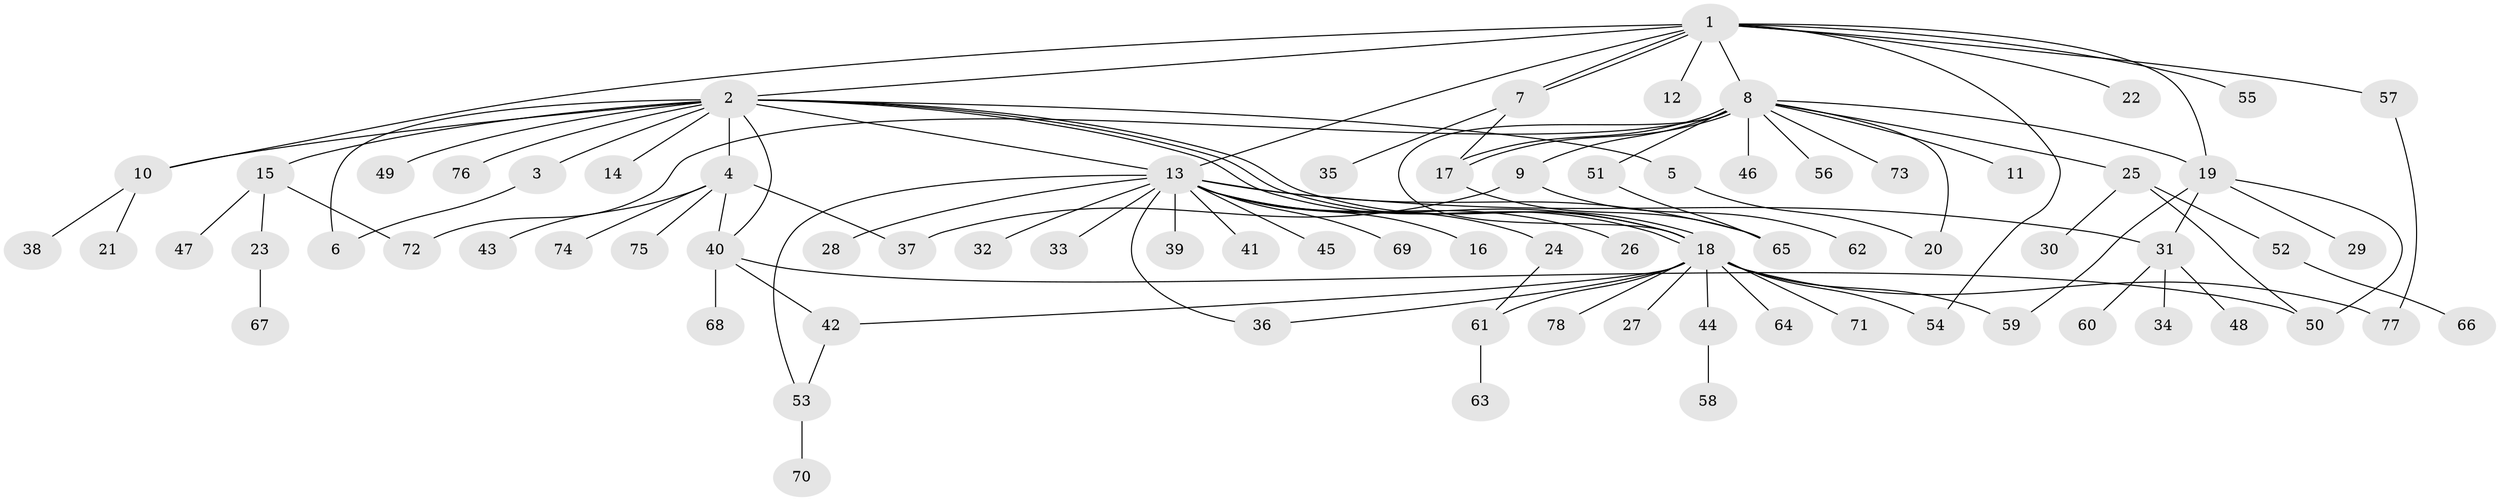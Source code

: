 // Generated by graph-tools (version 1.1) at 2025/26/03/09/25 03:26:05]
// undirected, 78 vertices, 104 edges
graph export_dot {
graph [start="1"]
  node [color=gray90,style=filled];
  1;
  2;
  3;
  4;
  5;
  6;
  7;
  8;
  9;
  10;
  11;
  12;
  13;
  14;
  15;
  16;
  17;
  18;
  19;
  20;
  21;
  22;
  23;
  24;
  25;
  26;
  27;
  28;
  29;
  30;
  31;
  32;
  33;
  34;
  35;
  36;
  37;
  38;
  39;
  40;
  41;
  42;
  43;
  44;
  45;
  46;
  47;
  48;
  49;
  50;
  51;
  52;
  53;
  54;
  55;
  56;
  57;
  58;
  59;
  60;
  61;
  62;
  63;
  64;
  65;
  66;
  67;
  68;
  69;
  70;
  71;
  72;
  73;
  74;
  75;
  76;
  77;
  78;
  1 -- 2;
  1 -- 7;
  1 -- 7;
  1 -- 8;
  1 -- 10;
  1 -- 12;
  1 -- 13;
  1 -- 19;
  1 -- 22;
  1 -- 54;
  1 -- 55;
  1 -- 57;
  2 -- 3;
  2 -- 4;
  2 -- 5;
  2 -- 6;
  2 -- 10;
  2 -- 13;
  2 -- 14;
  2 -- 15;
  2 -- 18;
  2 -- 18;
  2 -- 18;
  2 -- 40;
  2 -- 49;
  2 -- 76;
  3 -- 6;
  4 -- 37;
  4 -- 40;
  4 -- 43;
  4 -- 74;
  4 -- 75;
  5 -- 20;
  7 -- 17;
  7 -- 35;
  8 -- 9;
  8 -- 11;
  8 -- 17;
  8 -- 17;
  8 -- 18;
  8 -- 19;
  8 -- 20;
  8 -- 25;
  8 -- 46;
  8 -- 51;
  8 -- 56;
  8 -- 72;
  8 -- 73;
  9 -- 37;
  9 -- 62;
  10 -- 21;
  10 -- 38;
  13 -- 16;
  13 -- 18;
  13 -- 24;
  13 -- 26;
  13 -- 28;
  13 -- 31;
  13 -- 32;
  13 -- 33;
  13 -- 36;
  13 -- 39;
  13 -- 41;
  13 -- 45;
  13 -- 53;
  13 -- 65;
  13 -- 69;
  15 -- 23;
  15 -- 47;
  15 -- 72;
  17 -- 65;
  18 -- 27;
  18 -- 36;
  18 -- 42;
  18 -- 44;
  18 -- 54;
  18 -- 59;
  18 -- 61;
  18 -- 64;
  18 -- 71;
  18 -- 77;
  18 -- 78;
  19 -- 29;
  19 -- 31;
  19 -- 50;
  19 -- 59;
  23 -- 67;
  24 -- 61;
  25 -- 30;
  25 -- 50;
  25 -- 52;
  31 -- 34;
  31 -- 48;
  31 -- 60;
  40 -- 42;
  40 -- 50;
  40 -- 68;
  42 -- 53;
  44 -- 58;
  51 -- 65;
  52 -- 66;
  53 -- 70;
  57 -- 77;
  61 -- 63;
}
